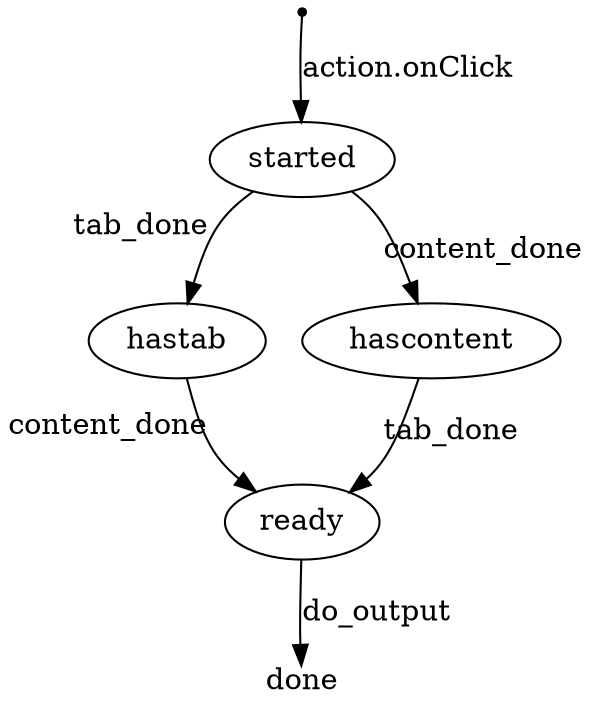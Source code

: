 digraph {
  splines=curved
  stylesheet = "https://g3doc.corp.google.com/frameworks/g3doc/includes/graphviz-style.css"
  init [shape=point id=black];
  done [shape=plain  label="done"]
  init -> started [label="action.onClick"]
  started -> hastab [xlabel="tab_done"]
  started -> hascontent [label="content_done"]
  hastab -> ready [xlabel="content_done"]
  hascontent -> ready [label="tab_done"]
  ready -> done [label="do_output"]
}
